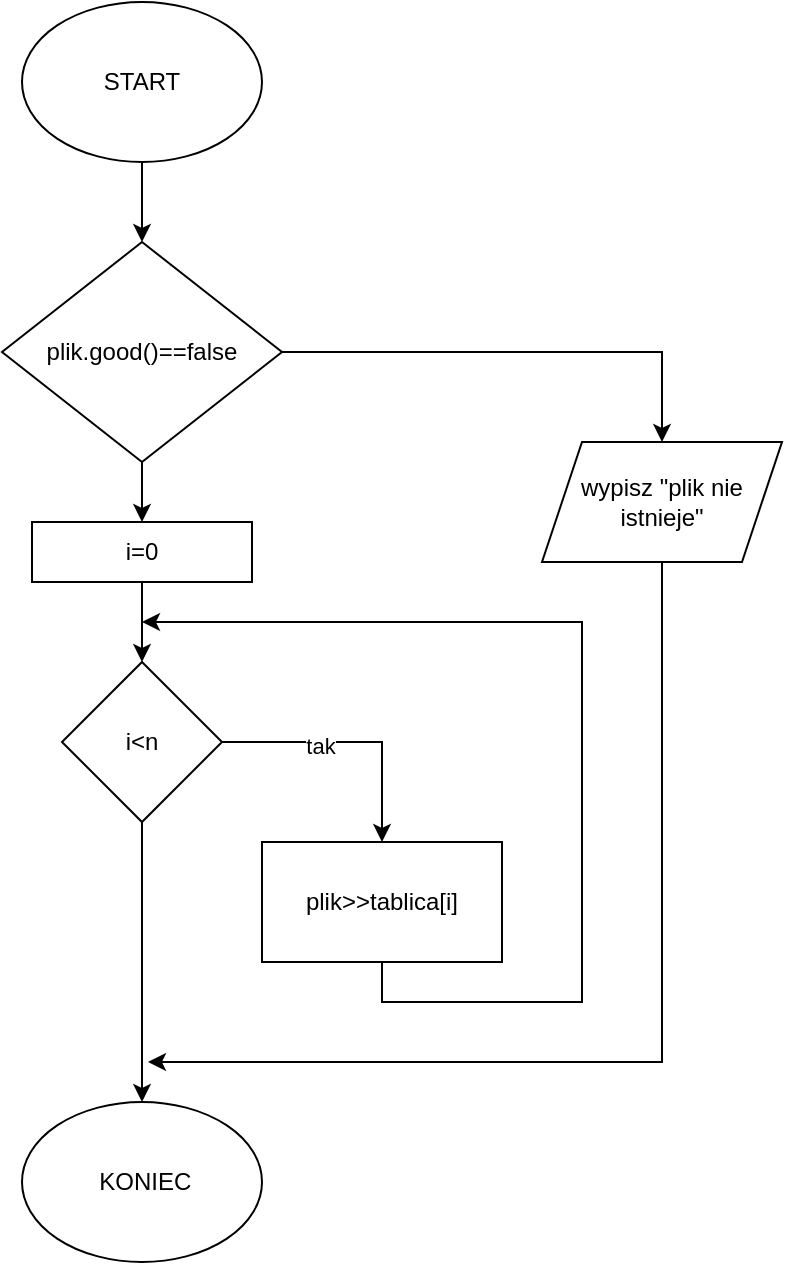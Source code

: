 <mxfile version="14.1.9" type="device"><diagram id="eVE8CjrXCZnuVfCnKOSo" name="Page-1"><mxGraphModel dx="385" dy="661" grid="1" gridSize="10" guides="1" tooltips="1" connect="1" arrows="1" fold="1" page="1" pageScale="1" pageWidth="827" pageHeight="1169" math="0" shadow="0"><root><mxCell id="0"/><mxCell id="1" parent="0"/><mxCell id="Khucxz2FUFAKlmks2Nqv-3" value="" style="edgeStyle=orthogonalEdgeStyle;rounded=0;orthogonalLoop=1;jettySize=auto;html=1;" edge="1" parent="1" source="Khucxz2FUFAKlmks2Nqv-1" target="Khucxz2FUFAKlmks2Nqv-2"><mxGeometry relative="1" as="geometry"/></mxCell><mxCell id="Khucxz2FUFAKlmks2Nqv-1" value="START" style="ellipse;whiteSpace=wrap;html=1;" vertex="1" parent="1"><mxGeometry x="320" y="50" width="120" height="80" as="geometry"/></mxCell><mxCell id="Khucxz2FUFAKlmks2Nqv-7" style="edgeStyle=orthogonalEdgeStyle;rounded=0;orthogonalLoop=1;jettySize=auto;html=1;" edge="1" parent="1" source="Khucxz2FUFAKlmks2Nqv-2"><mxGeometry relative="1" as="geometry"><mxPoint x="640" y="270" as="targetPoint"/><Array as="points"><mxPoint x="640" y="225"/><mxPoint x="640" y="270"/></Array></mxGeometry></mxCell><mxCell id="Khucxz2FUFAKlmks2Nqv-15" value="" style="edgeStyle=orthogonalEdgeStyle;rounded=0;orthogonalLoop=1;jettySize=auto;html=1;" edge="1" parent="1" source="Khucxz2FUFAKlmks2Nqv-2" target="Khucxz2FUFAKlmks2Nqv-14"><mxGeometry relative="1" as="geometry"/></mxCell><mxCell id="Khucxz2FUFAKlmks2Nqv-2" value="plik.good()==false" style="rhombus;whiteSpace=wrap;html=1;" vertex="1" parent="1"><mxGeometry x="310" y="170" width="140" height="110" as="geometry"/></mxCell><mxCell id="Khucxz2FUFAKlmks2Nqv-24" style="edgeStyle=orthogonalEdgeStyle;rounded=0;orthogonalLoop=1;jettySize=auto;html=1;" edge="1" parent="1" source="Khucxz2FUFAKlmks2Nqv-5"><mxGeometry relative="1" as="geometry"><mxPoint x="383" y="580" as="targetPoint"/><Array as="points"><mxPoint x="640" y="580"/><mxPoint x="383" y="580"/></Array></mxGeometry></mxCell><mxCell id="Khucxz2FUFAKlmks2Nqv-5" value="wypisz &quot;plik nie istnieje&quot;" style="shape=parallelogram;perimeter=parallelogramPerimeter;whiteSpace=wrap;html=1;fixedSize=1;" vertex="1" parent="1"><mxGeometry x="580" y="270" width="120" height="60" as="geometry"/></mxCell><mxCell id="Khucxz2FUFAKlmks2Nqv-17" value="" style="edgeStyle=orthogonalEdgeStyle;rounded=0;orthogonalLoop=1;jettySize=auto;html=1;" edge="1" parent="1" source="Khucxz2FUFAKlmks2Nqv-14" target="Khucxz2FUFAKlmks2Nqv-16"><mxGeometry relative="1" as="geometry"/></mxCell><mxCell id="Khucxz2FUFAKlmks2Nqv-14" value="i=0" style="whiteSpace=wrap;html=1;" vertex="1" parent="1"><mxGeometry x="325" y="310" width="110" height="30" as="geometry"/></mxCell><mxCell id="Khucxz2FUFAKlmks2Nqv-20" value="" style="edgeStyle=orthogonalEdgeStyle;rounded=0;orthogonalLoop=1;jettySize=auto;html=1;" edge="1" parent="1" source="Khucxz2FUFAKlmks2Nqv-16" target="Khucxz2FUFAKlmks2Nqv-19"><mxGeometry relative="1" as="geometry"/></mxCell><mxCell id="Khucxz2FUFAKlmks2Nqv-22" value="tak" style="edgeLabel;html=1;align=center;verticalAlign=middle;resizable=0;points=[];" vertex="1" connectable="0" parent="Khucxz2FUFAKlmks2Nqv-20"><mxGeometry x="-0.244" y="-2" relative="1" as="geometry"><mxPoint as="offset"/></mxGeometry></mxCell><mxCell id="Khucxz2FUFAKlmks2Nqv-23" style="edgeStyle=orthogonalEdgeStyle;rounded=0;orthogonalLoop=1;jettySize=auto;html=1;" edge="1" parent="1" source="Khucxz2FUFAKlmks2Nqv-16"><mxGeometry relative="1" as="geometry"><mxPoint x="380" y="600" as="targetPoint"/></mxGeometry></mxCell><mxCell id="Khucxz2FUFAKlmks2Nqv-16" value="i&amp;lt;n" style="rhombus;whiteSpace=wrap;html=1;" vertex="1" parent="1"><mxGeometry x="340" y="380" width="80" height="80" as="geometry"/></mxCell><mxCell id="Khucxz2FUFAKlmks2Nqv-21" style="edgeStyle=orthogonalEdgeStyle;rounded=0;orthogonalLoop=1;jettySize=auto;html=1;" edge="1" parent="1" source="Khucxz2FUFAKlmks2Nqv-19"><mxGeometry relative="1" as="geometry"><mxPoint x="380" y="360" as="targetPoint"/><Array as="points"><mxPoint x="500" y="550"/><mxPoint x="600" y="550"/><mxPoint x="600" y="360"/></Array></mxGeometry></mxCell><mxCell id="Khucxz2FUFAKlmks2Nqv-19" value="plik&amp;gt;&amp;gt;tablica[i]" style="whiteSpace=wrap;html=1;" vertex="1" parent="1"><mxGeometry x="440" y="470" width="120" height="60" as="geometry"/></mxCell><mxCell id="Khucxz2FUFAKlmks2Nqv-25" value="&amp;nbsp;KONIEC" style="ellipse;whiteSpace=wrap;html=1;" vertex="1" parent="1"><mxGeometry x="320" y="600" width="120" height="80" as="geometry"/></mxCell></root></mxGraphModel></diagram></mxfile>